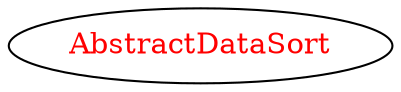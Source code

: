 digraph dependencyGraph {
 concentrate=true;
 ranksep="2.0";
 rankdir="LR"; 
 splines="ortho";
"AbstractDataSort" [fontcolor="red"];
}